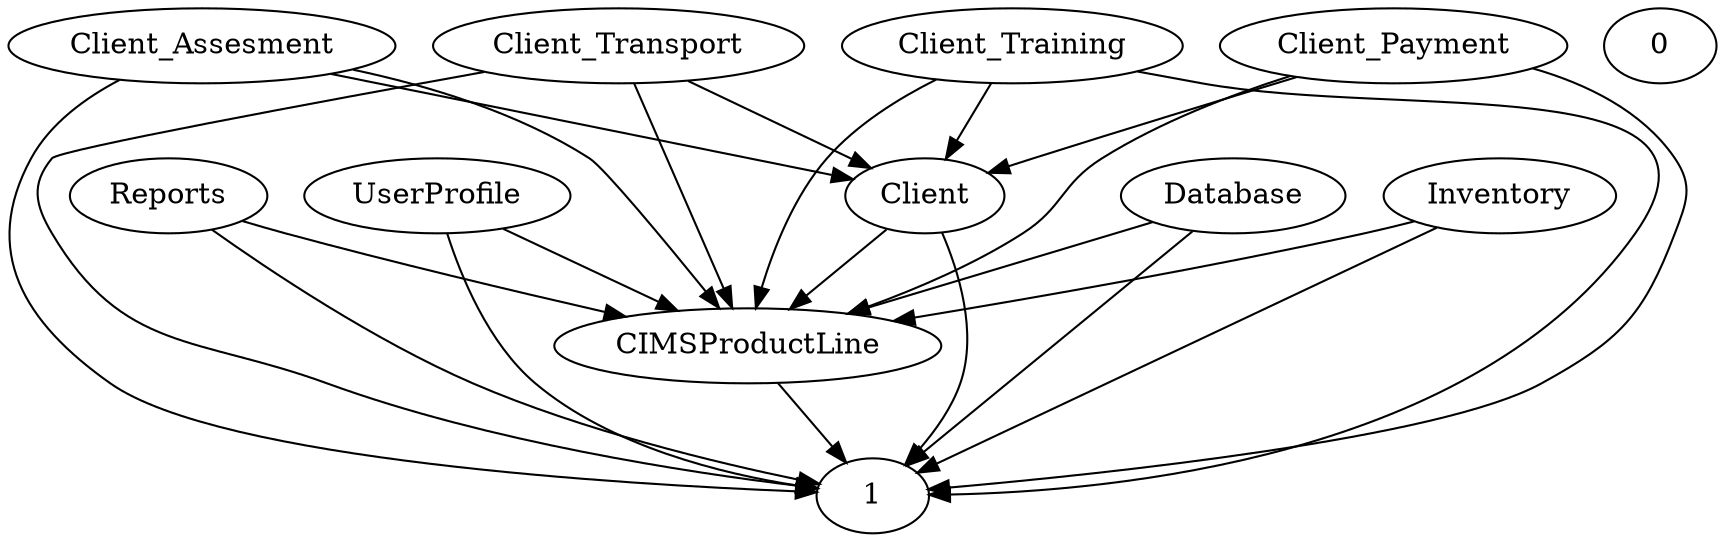 digraph G {
  Client_Assesment;
  Client;
  CIMSProductLine;
  Reports;
  UserProfile;
  Database;
  Inventory;
  Client_Transport;
  0;
  Client_Training;
  1;
  Client_Payment;
  Inventory -> CIMSProductLine;
  Reports -> CIMSProductLine;
  Database -> CIMSProductLine;
  CIMSProductLine -> 1;
  Client_Transport -> Client;
  UserProfile -> CIMSProductLine;
  Client -> CIMSProductLine;
  Client_Assesment -> Client;
  Client_Payment -> Client;
  Client_Training -> Client;
  Client_Assesment -> CIMSProductLine;
  Client -> 1;
  Reports -> 1;
  UserProfile -> 1;
  Database -> 1;
  Inventory -> 1;
  Client_Transport -> CIMSProductLine;
  Client_Transport -> 1;
  Client_Training -> CIMSProductLine;
  Client_Training -> 1;
  Client_Payment -> CIMSProductLine;
  Client_Payment -> 1;
  Client_Assesment -> 1;
}
